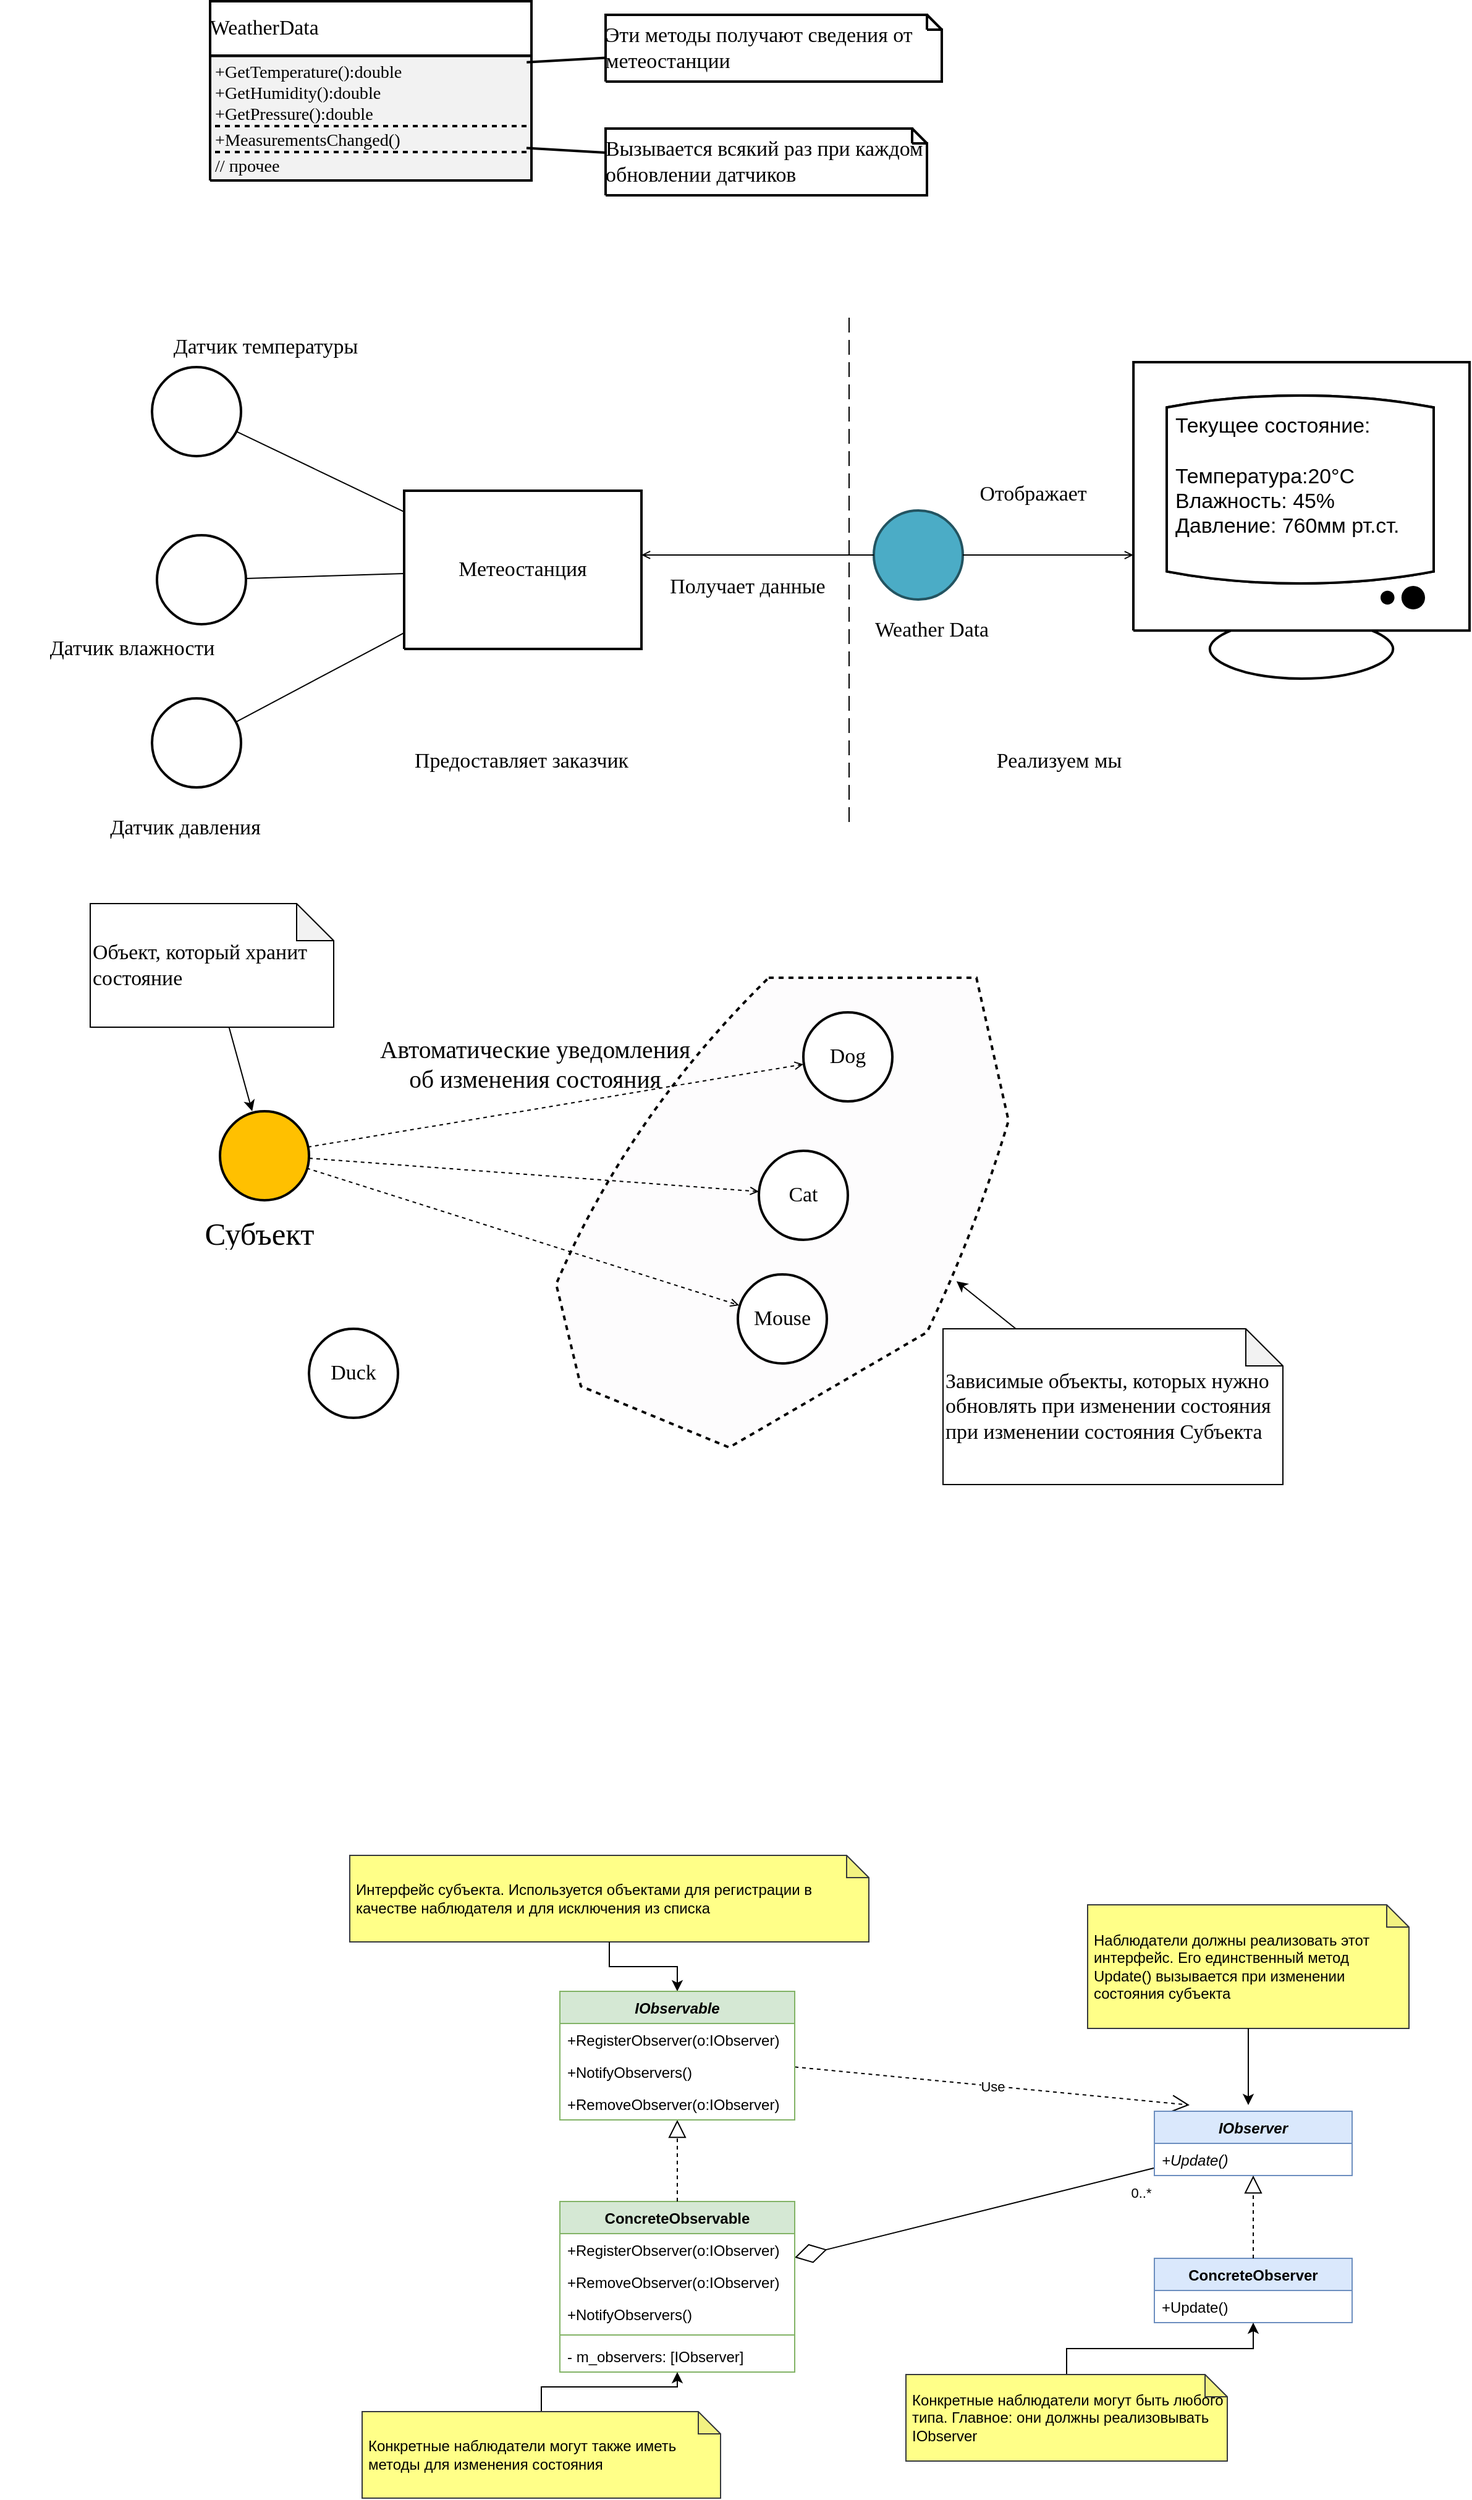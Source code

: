 <mxfile version="24.7.17" pages="2">
  <diagram name="Page-1" id="Page-1">
    <mxGraphModel dx="584" dy="836" grid="1" gridSize="10" guides="1" tooltips="1" connect="1" arrows="1" fold="1" page="1" pageScale="1" pageWidth="850" pageHeight="1100" math="0" shadow="0">
      <root>
        <mxCell id="0" />
        <mxCell id="1" parent="0" />
        <UserObject label="" tags="Background" id="2">
          <mxCell style="vsdxID=122;fillColor=#eeeaf2;gradientColor=none;fillOpacity=16;shape=stencil(tZJNbsMgEIVPw9IjDAbDOk3vgRJso1JjYdI4ty+UWIWqlrrpbn6+B8NjED2tk1o0IngN3r3pu7mGCdEXRIiZJ+1NiBGiZ0RPg/N69O42X3O+qESm6N19pBO2rOs4SJlUBD9yBX9lrxm2Zi5gSeDPbItxhVIMHS1x5S+x6/c5WAtCZIXfJUwC63LtiYkWZF+d2zPonrqtUZtZG++CCsbN5YjYKj/qJt7ZDFaNVWu9a70U5fb4UVQAYdX1+zN/xeNovKJFdJsf87VjnEFKjxwjnEBPa8cIloBrx44++F/cisH3og3G2rynZf/nYsZSXmp6/gQ=);dashed=1;dashPattern=2.00 2.00;strokeColor=#000000;strokeWidth=2;points=[];labelBackgroundColor=#ffffff;rounded=0;html=1;whiteSpace=wrap;" parent="1" vertex="1">
            <mxGeometry x="1537" y="860" width="366" height="380" as="geometry" />
          </mxCell>
        </UserObject>
        <UserObject label="" tags="Background" id="3">
          <mxCell style="vsdxID=9;fillColor=none;gradientColor=none;strokeColor=none;strokeWidth=2;spacingTop=3;spacingBottom=3;points=[[1,0.5,0],[0.5,0.5,0],[0.5,0,0]];labelBackgroundColor=none;rounded=0;html=1;whiteSpace=wrap;" parent="1" vertex="1">
            <mxGeometry x="1257" y="70" width="260" height="145" as="geometry" />
          </mxCell>
        </UserObject>
        <mxCell id="4" style="vsdxID=10;fillColor=#f2f2f2;gradientColor=none;shape=stencil(1ZLdDoIwDIWfZpczc4u+AOIl79DIgMW5kTIF3t4txYgYJfHOu7bna7ufw1TWNdBqJkUX0J91b8rQMHVgUhrXaDQhRkzlTGWVR12jv7qS8hYSmaKLv6UJA/WJ1CHFSNlWUH4k1Bo3Qx/iT7ASm93+M74CA56iihNcQEE4jovCyjQxcBhMx9EHCMa7F9oC1prHTbyyUE+3IKnrtW7fyn9wtm+PvPi+GDw9UhlryWJzfempWCI/qvwO);strokeColor=#000000;strokeWidth=2;points=[[0,0.5,0],[1,0.5,0],[0.5,1,0],[0.5,0,0]];labelBackgroundColor=none;rounded=0;html=1;whiteSpace=wrap;" parent="3" vertex="1">
          <mxGeometry width="260" height="145" as="geometry" />
        </mxCell>
        <mxCell id="5" style="vsdxID=11;fillColor=#ffffff;gradientColor=none;shape=stencil(zZJNDsIgEIVPw5IE4Qi1LnuHiYWWiNAMaNvbC5lGazVduHI3P9/Mm0weU1XsYdBMipgwXPRo29QzdWRSWt9rtClHTNVMVSag7jDcfEv5AIUs0TXcy4aJ5kSZkGKm7CAoPxEKeM49XNAGGoJx3hR2d4mJw2Qjx5Ag2eDfWAfYaZ51uHHQLYPUiqPWw0f57y9z1q/e+5T6/uB9eAf9EdzI5+DlC2OdI1ut+1sf5RJ5UNUP);strokeColor=#000000;strokeWidth=2;points=[[0,0.5,0],[1,0.5,0],[0.5,1,0],[0.5,0,0]];labelBackgroundColor=none;rounded=0;html=1;whiteSpace=wrap;" parent="3" vertex="1">
          <mxGeometry width="260" height="44" as="geometry" />
        </mxCell>
        <mxCell id="6" value="&lt;div style=&quot;font-size: 1px&quot;&gt;&lt;font style=&quot;font-size:16.93px;font-family:Calibri;color:#000000;direction:ltr;letter-spacing:0px;line-height:120%;opacity:1&quot;&gt;WeatherData&lt;br/&gt;&lt;/font&gt;&lt;/div&gt;" style="text;vsdxID=9;fillColor=none;gradientColor=none;strokeColor=none;strokeWidth=2;spacingTop=3;spacingBottom=3;points=[[1,0.5,0],[0.5,0.5,0],[0.5,0,0]];labelBackgroundColor=none;rounded=0;html=1;whiteSpace=wrap;verticalAlign=middle;align=left;overflow=width;;html=1;" parent="3" vertex="1">
          <mxGeometry y="-0.01" width="260" height="44.31" as="geometry" />
        </mxCell>
        <UserObject label="&lt;div style=&quot;font-size: 1px&quot;&gt;&lt;font style=&quot;font-size:14.11px;font-family:Calibri;color:#000000;direction:ltr;letter-spacing:0px;line-height:120%;opacity:1&quot;&gt;+GetTemperature():double&lt;br/&gt;&lt;/font&gt;&lt;/div&gt;" tags="Background" id="7">
          <mxCell style="verticalAlign=middle;align=left;overflow=width;vsdxID=14;fillColor=#ffffff;gradientColor=none;fillOpacity=0;shape=stencil(nZBLDoAgDERP0z3SIyjew0SURgSD+Lu9kMZoXLhwN9N5bdMClrNpJg1SzDH4QW/URgNYgZTkjA4UkwJUgGXng+6DX1zLfmoymdXo1zxh5z6RO6Q42BWCfc2oJfdAr/AX/IH+BF/rk7hv7MjaZ/L+RirxJ1Gd);strokeColor=#000000;strokeWidth=2;spacingTop=-3;spacingBottom=-3;spacingLeft=3;spacingRight=-3;points=[];labelBackgroundColor=none;rounded=0;html=1;whiteSpace=wrap;" parent="1" vertex="1">
            <mxGeometry x="1261" y="118" width="252" height="16" as="geometry" />
          </mxCell>
        </UserObject>
        <UserObject label="" tags="Background" id="8">
          <mxCell style="vsdxID=15;fillColor=#ffffff;gradientColor=none;shape=stencil(fY9LDoAgDERP0z3SeALUe5gI0ohgEH+3F9KFxoW7mfa1nQKq1faLBinWFMOkDxqSBWxASvJWR0pZAbaAyoSoxxg2P7Bf+kIWNYe9bDh5TpQJKS52NduOSUf+RVbij83iOWHIOU747n8j5RK/g+0N);dashed=1;dashPattern=2.00 2.00;strokeColor=#000000;strokeWidth=2;points=[];labelBackgroundColor=none;rounded=0;html=1;whiteSpace=wrap;" parent="1" vertex="1">
            <mxGeometry x="1261" y="169" width="252" height="4" as="geometry" />
          </mxCell>
        </UserObject>
        <UserObject label="&lt;div style=&quot;font-size: 1px&quot;&gt;&lt;font style=&quot;font-size:14.11px;font-family:Calibri;color:#000000;direction:ltr;letter-spacing:0px;line-height:120%;opacity:1&quot;&gt;+MeasurementsChanged()&lt;br/&gt;&lt;/font&gt;&lt;/div&gt;" tags="Background" id="9">
          <mxCell style="verticalAlign=middle;align=left;overflow=width;vsdxID=16;fillColor=#ffffff;gradientColor=none;fillOpacity=0;shape=stencil(nZBLDoAgDERP0z3SIyjew0SURgSD+Lu9kMZoXLhwN9N5bdMClrNpJg1SzDH4QW/URgNYgZTkjA4UkwJUgGXng+6DX1zLfmoymdXo1zxh5z6RO6Q42BWCfc2oJfdAr/AX/IH+BF/rk7hv7MjaZ/L+RirxJ1Gd);strokeColor=#000000;strokeWidth=2;spacingTop=-3;spacingBottom=-3;spacingLeft=3;spacingRight=-3;points=[];labelBackgroundColor=none;rounded=0;html=1;whiteSpace=wrap;" parent="1" vertex="1">
            <mxGeometry x="1261" y="173" width="252" height="16" as="geometry" />
          </mxCell>
        </UserObject>
        <UserObject label="&lt;div style=&quot;font-size: 1px&quot;&gt;&lt;font style=&quot;font-size:14.11px;font-family:Calibri;color:#000000;direction:ltr;letter-spacing:0px;line-height:120%;opacity:1&quot;&gt;+GetHumidity():double&lt;br/&gt;&lt;/font&gt;&lt;/div&gt;" tags="Background" id="10">
          <mxCell style="verticalAlign=middle;align=left;overflow=width;vsdxID=17;fillColor=#ffffff;gradientColor=none;fillOpacity=0;shape=stencil(nZBLDoAgDERP0z3SIyjew0SURgSD+Lu9kMZoXLhwN9N5bdMClrNpJg1SzDH4QW/URgNYgZTkjA4UkwJUgGXng+6DX1zLfmoymdXo1zxh5z6RO6Q42BWCfc2oJfdAr/AX/IH+BF/rk7hv7MjaZ/L+RirxJ1Gd);strokeColor=#000000;strokeWidth=2;spacingTop=-3;spacingBottom=-3;spacingLeft=3;spacingRight=-3;points=[];labelBackgroundColor=none;rounded=0;html=1;whiteSpace=wrap;" parent="1" vertex="1">
            <mxGeometry x="1261" y="135" width="252" height="16" as="geometry" />
          </mxCell>
        </UserObject>
        <UserObject label="&lt;div style=&quot;font-size: 1px&quot;&gt;&lt;font style=&quot;font-size:14.11px;font-family:Calibri;color:#000000;direction:ltr;letter-spacing:0px;line-height:120%;opacity:1&quot;&gt;+GetPressure():double&lt;br/&gt;&lt;/font&gt;&lt;/div&gt;" tags="Background" id="11">
          <mxCell style="verticalAlign=middle;align=left;overflow=width;vsdxID=18;fillColor=#ffffff;gradientColor=none;fillOpacity=0;shape=stencil(nZBLDoAgDERP0z3SIyjew0SURgSD+Lu9kMZoXLhwN9N5bdMClrNpJg1SzDH4QW/URgNYgZTkjA4UkwJUgGXng+6DX1zLfmoymdXo1zxh5z6RO6Q42BWCfc2oJfdAr/AX/IH+BF/rk7hv7MjaZ/L+RirxJ1Gd);strokeColor=#000000;strokeWidth=2;spacingTop=-3;spacingBottom=-3;spacingLeft=3;spacingRight=-3;points=[];labelBackgroundColor=none;rounded=0;html=1;whiteSpace=wrap;" parent="1" vertex="1">
            <mxGeometry x="1261" y="152" width="252" height="16" as="geometry" />
          </mxCell>
        </UserObject>
        <UserObject label="&lt;div style=&quot;font-size: 1px&quot;&gt;&lt;/div&gt;" tags="Background" id="12">
          <mxCell style="verticalAlign=middle;align=center;overflow=width;vsdxID=19;fillColor=#ffffff;gradientColor=none;shape=stencil(vVHLDsIgEPwajiQI6RfU+h8bu22JCGRB2/69kG1iazx58DazM/vIjjBtmiCi0CplCjecbZ8nYc5Ca+snJJsLEqYTph0C4Ujh4XvmEaqzont41gkL96naodXKrGF6YSfQtUi0OXXDVlqPfJNP6usotUhYbJIUMmQb/GGrAxpRljVycDBuc1hKM2LclX8/7H9nFfB+82Cd45T2+mcspcSRmu4F);strokeColor=#000000;strokeWidth=2;points=[];labelBackgroundColor=none;rounded=0;html=1;whiteSpace=wrap;" parent="1" vertex="1">
            <mxGeometry x="1210" y="366" width="72" height="72" as="geometry" />
          </mxCell>
        </UserObject>
        <UserObject label="" tags="Background" id="13">
          <mxCell style="vsdxID=20;fillColor=#ffffff;gradientColor=none;shape=stencil(vVHLDsIgEPwajiQI6RfU+h8bu22JCGRB2/69kG1iazx58DazM/vIjjBtmiCi0CplCjecbZ8nYc5Ca+snJJsLEqYTph0C4Ujh4XvmEaqzont41gkL96naodXKrGF6YSfQtUi0OXXDVlqPfJNP6usotUhYbJIUMmQb/GGrAxpRljVycDBuc1hKM2LclX8/7H9nFfB+82Cd45T2+mcspcSRmu4F);strokeColor=#000000;strokeWidth=2;points=[];labelBackgroundColor=none;rounded=0;html=1;whiteSpace=wrap;" parent="1" vertex="1">
            <mxGeometry x="1214" y="502" width="72" height="72" as="geometry" />
          </mxCell>
        </UserObject>
        <UserObject label="" tags="Background" id="14">
          <mxCell style="vsdxID=21;fillColor=#ffffff;gradientColor=none;shape=stencil(vVHLDsIgEPwajiQI6RfU+h8bu22JCGRB2/69kG1iazx58DazM/vIjjBtmiCi0CplCjecbZ8nYc5Ca+snJJsLEqYTph0C4Ujh4XvmEaqzont41gkL96naodXKrGF6YSfQtUi0OXXDVlqPfJNP6usotUhYbJIUMmQb/GGrAxpRljVycDBuc1hKM2LclX8/7H9nFfB+82Cd45T2+mcspcSRmu4F);strokeColor=#000000;strokeWidth=2;points=[];labelBackgroundColor=none;rounded=0;html=1;whiteSpace=wrap;" parent="1" vertex="1">
            <mxGeometry x="1210" y="634" width="72" height="72" as="geometry" />
          </mxCell>
        </UserObject>
        <UserObject label="&lt;div style=&quot;font-size: 1px&quot;&gt;&lt;font style=&quot;font-size:16.93px;font-family:Calibri;color:#000000;direction:ltr;letter-spacing:0px;line-height:120%;opacity:1&quot;&gt;Метеостанция&lt;br/&gt;&lt;/font&gt;&lt;/div&gt;" tags="Background" id="15">
          <mxCell style="verticalAlign=middle;align=center;overflow=width;vsdxID=22;fillColor=#ffffff;gradientColor=none;shape=stencil(nZBLDoAgDERP0z3SIyjew0SURgSD+Lu9kMZoXLhwN9O+tukAlrNpJg1SzDH4QW/URgNYgZTkjA4UkwJUgGXng+6DX1zLfmoymdXo17xh5zmRJ6Q42BWCfc2oJfdAr+Yv+AP9Cb7OJ3H/2JG1HNGz/84klThPVCc=);strokeColor=#000000;strokeWidth=2;points=[];labelBackgroundColor=none;rounded=0;html=1;whiteSpace=wrap;" parent="1" vertex="1">
            <mxGeometry x="1414" y="466" width="192" height="128" as="geometry" />
          </mxCell>
        </UserObject>
        <UserObject label="" tags="Background" id="16">
          <mxCell style="vsdxID=23;fillColor=#4bacc6;gradientColor=none;shape=stencil(vVHLDsIgEPwajiQI6RfU+h8bu22JCGRB2/69kG1iazx58DazM/vIjjBtmiCi0CplCjecbZ8nYc5Ca+snJJsLEqYTph0C4Ujh4XvmEaqzont41gkL96naodXKrGF6YSfQtUi0OXXDVlqPfJNP6usotUhYbJIUMmQb/GGrAxpRljVycDBuc1hKM2LclX8/7H9nFfB+82Cd45T2+mcspcSRmu4F);strokeColor=#235461;strokeWidth=2;points=[];labelBackgroundColor=none;rounded=0;html=1;whiteSpace=wrap;" parent="1" vertex="1">
            <mxGeometry x="1794" y="482" width="72" height="72" as="geometry" />
          </mxCell>
        </UserObject>
        <UserObject label="" tags="Background" id="17">
          <mxCell style="vsdxID=24;fillColor=none;gradientColor=none;strokeColor=none;strokeWidth=2;points=[[0.5,0.5,0]];labelBackgroundColor=none;rounded=0;html=1;whiteSpace=wrap;" parent="1" vertex="1">
            <mxGeometry x="2004" y="354" width="272" height="272" as="geometry" />
          </mxCell>
        </UserObject>
        <mxCell id="18" style="vsdxID=25;fillColor=#ffffff;gradientColor=none;shape=stencil(nZPdjoMgEIWfhtvJyCjCdX/eo2ntStZqQ+3f26+GcQuSmu7e4fE7nBlgBK0u9e5cCYmX3nXf1d0e+lrQWkhp27pyth9WgjaCVsfOVV+uu7YH/33ejeS4OnW3cYeH90kDqEeXxKdXdA5e2Hp+f3XekLGjAFTsYEkrKDIvPSRTEsqCKZa0BkVMUUqxZBBUvpgfeFgyQ0llnE8EJo/zM8Q4vcA4egLeBCuVNP7akjPKEuSs7bA4SqlP2w49WXqgU36etB1ezpSPYGScP7/1xrZ/eiXxq8JFNt779wz/ReN7FAHpY3axhGHxmp+jbRo/fuH/+bwNkp9V2vwA);strokeColor=#000000;strokeWidth=2;points=[[0.5,0.5,0]];labelBackgroundColor=none;rounded=0;html=1;whiteSpace=wrap;" parent="17" vertex="1">
          <mxGeometry y="8" width="272" height="256" as="geometry" />
        </mxCell>
        <mxCell id="19" style="vsdxID=26;fillColor=#ffffff;gradientColor=none;shape=stencil(jZTRdoMgDIafhtscSBT0umvfo2e10zNXe6zd2rcfDlSIk+0OQkK+/AkI2t3q47USKG9D371XX81pqAW9CMTmUld9M9iVoL2g3bnrq7e+u19Obn89jp7j6qP7HG94uLhcjiEon26bgc5/DAfn/Hrvnbdy51pD7gMUi5APdJYCAZV38iYbRd6JnKXUYLzp6U1KAlKYvG0uAWkY4ROVYEyK1pIQwy0JMox5bU2oY94ynwMn4Fko4i4byYkWXrW+1mdSBnTGkgeIPhkBmjj9qvZYrCBgQ1yOO4IwrWzXTEw71sRog/5vKMVnKjmAMimpgqKMGSWTM4OC9dLOgIoBGZ8G0ttKxni2NzotYwAwdd0AlzGoYwKXMq3i5LD1MAtQKs67XDk9zBwUn7WFjeVZBp2XHOuz+P+u5upNWgiMQW2H2Iss5smbQP9QR24Dpgbs/552sXyh56Zt3Q8cnvMv15rcd037bw==);strokeColor=#000000;strokeWidth=2;points=[[0.5,0.5,0]];labelBackgroundColor=none;rounded=0;html=1;whiteSpace=wrap;" parent="17" vertex="1">
          <mxGeometry x="27" y="35" width="216" height="152" as="geometry" />
        </mxCell>
        <mxCell id="20" style="vsdxID=27;fillColor=#ffffff;gradientColor=none;shape=stencil(lVPLEoIwDPyaXjskkdfZx384AtIRwSmo+PdSU4XgqOMt3W6ymzRVtGzL7SlXGLSdbQ751WRdqWilEE1d5tZ0Q6RorWhZNDbf2+ZcZ3w+bR3TRcfm4ir0nBe4DAxufEpJR/RANkzenS2zgQmw0EnkUzyUxjpmpEdGCHSSepKHIPBCPTEQPoVJEj7oRokGkLpjSa+RhBoWUnbibabzEn5ruTL1ZD4j3xvRFH0z6kygNIqapNGhmTCWRn9M5+tspuMGWQ7fXw1fpkBqziTnjcqx/Fibv8hDMG5nYaqKl3t6P9/mAeKfQOs7);strokeColor=#000000;strokeWidth=2;points=[[0.5,0.5,0]];labelBackgroundColor=none;rounded=0;html=1;whiteSpace=wrap;" parent="17" vertex="1">
          <mxGeometry x="27" y="35" width="216" height="152" as="geometry" />
        </mxCell>
        <mxCell id="21" style="vsdxID=28;fillColor=#000000;gradientColor=none;shape=stencil(xVPRDoIwDPyaPY6MFTLfEf9jkQGLyEiZgn/vcCOC4cHEqG+93rXrNR2BrK9lpwhnvUVzUoMubE1gTzjXba1QWxcRyAlkpUFVobm0hcednJRTdDbXqcPo6xIxlXB28zBlD3jwUolHR2GQxhDx1KsxyGc8Kxjb6sZGKkfdUzRWWm1aTwaukVgp6l6iZSOr0MdT/aBUt0h/NNu20a+Mtt7w5ko2TYhoB2sPcRIJsbIBcQT8T0t+Z77fHYALnkdd6qZZMq/n71L+60B+Bw==);strokeColor=#000000;strokeWidth=2;points=[[0.5,0.5,0]];labelBackgroundColor=none;rounded=0;html=1;whiteSpace=wrap;" parent="17" vertex="1">
          <mxGeometry x="200" y="189" width="36" height="19" as="geometry" />
        </mxCell>
        <UserObject label="" tags="Background" id="125">
          <mxCell style="vsdxID=36;edgeStyle=none;dashed=1;dashPattern=12.00 6.00;startArrow=none;endArrow=none;startSize=5;endSize=5;strokeColor=#000000;spacingTop=0;spacingBottom=0;spacingLeft=0;spacingRight=0;verticalAlign=middle;html=1;labelBackgroundColor=#ffffff;rounded=0;" parent="1" edge="1">
            <mxGeometry relative="1" as="geometry">
              <Array as="points" />
              <mxPoint x="1774" y="326" as="sourcePoint" />
              <mxPoint x="1774" y="736" as="targetPoint" />
            </mxGeometry>
          </mxCell>
        </UserObject>
        <UserObject label="&lt;div style=&quot;font-size: 1px&quot;&gt;&lt;font style=&quot;font-size:16.93px;font-family:Calibri;color:#000000;direction:ltr;letter-spacing:0px;line-height:120%;opacity:1&quot;&gt;Получает данные&lt;br/&gt;&lt;/font&gt;&lt;/div&gt;" tags="Background" id="27">
          <mxCell style="verticalAlign=middle;align=center;overflow=width;vsdxID=62;fillColor=none;gradientColor=none;shape=stencil(nZBLDoAgDERP0z3SIyjew0SURgSD+Lu9kMZoXLhwN9O+tukAlrNpJg1SzDH4QW/URgNYgZTkjA4UkwJUgGXng+6DX1zLfmoymdXo17xh5zmRJ6Q42BWCfc2oJfdAr+Yv+AP9Cb7OJ3H/2JG1HNGz/84klThPVCc=);strokeColor=none;strokeWidth=2;points=[];labelBackgroundColor=none;rounded=0;html=1;whiteSpace=wrap;" parent="1" vertex="1">
            <mxGeometry x="1596" y="530" width="192" height="28" as="geometry" />
          </mxCell>
        </UserObject>
        <UserObject label="&lt;div style=&quot;font-size: 1px&quot;&gt;&lt;font style=&quot;font-size:16.93px;font-family:Calibri;color:#000000;direction:ltr;letter-spacing:0px;line-height:120%;opacity:1&quot;&gt;Отображает&lt;br/&gt;&lt;/font&gt;&lt;/div&gt;" tags="Background" id="28">
          <mxCell style="verticalAlign=middle;align=center;overflow=width;vsdxID=63;fillColor=none;gradientColor=none;shape=stencil(nZBLDoAgDERP0z3SIyjew0SURgSD+Lu9kMZoXLhwN9O+tukAlrNpJg1SzDH4QW/URgNYgZTkjA4UkwJUgGXng+6DX1zLfmoymdXo17xh5zmRJ6Q42BWCfc2oJfdAr+Yv+AP9Cb7OJ3H/2JG1HNGz/84klThPVCc=);strokeColor=none;strokeWidth=2;points=[];labelBackgroundColor=none;rounded=0;html=1;whiteSpace=wrap;" parent="1" vertex="1">
            <mxGeometry x="1816" y="455" width="214" height="28" as="geometry" />
          </mxCell>
        </UserObject>
        <UserObject label="&lt;div style=&quot;font-size: 1px&quot;&gt;&lt;font style=&quot;font-size:16.93px;font-family:Calibri;color:#000000;direction:ltr;letter-spacing:0px;line-height:120%;opacity:1&quot;&gt;Датчик температуры&lt;br/&gt;&lt;/font&gt;&lt;/div&gt;" tags="Background" id="29">
          <mxCell style="verticalAlign=middle;align=center;overflow=width;vsdxID=64;fillColor=none;gradientColor=none;shape=stencil(nZBLDoAgDERP0z3SIyjew0SURgSD+Lu9kMZoXLhwN9O+tukAlrNpJg1SzDH4QW/URgNYgZTkjA4UkwJUgGXng+6DX1zLfmoymdXo17xh5zmRJ6Q42BWCfc2oJfdAr+Yv+AP9Cb7OJ3H/2JG1HNGz/84klThPVCc=);strokeColor=none;strokeWidth=2;points=[];labelBackgroundColor=none;rounded=0;html=1;whiteSpace=wrap;" parent="1" vertex="1">
            <mxGeometry x="1195" y="336" width="214" height="28" as="geometry" />
          </mxCell>
        </UserObject>
        <UserObject label="&lt;div style=&quot;font-size: 1px&quot;&gt;&lt;font style=&quot;font-size:16.93px;font-family:Calibri;color:#000000;direction:ltr;letter-spacing:0px;line-height:120%;opacity:1&quot;&gt;Датчик влажности&lt;br/&gt;&lt;/font&gt;&lt;/div&gt;" tags="Background" id="30">
          <mxCell style="verticalAlign=middle;align=center;overflow=width;vsdxID=65;fillColor=none;gradientColor=none;shape=stencil(nZBLDoAgDERP0z3SIyjew0SURgSD+Lu9kMZoXLhwN9O+tukAlrNpJg1SzDH4QW/URgNYgZTkjA4UkwJUgGXng+6DX1zLfmoymdXo17xh5zmRJ6Q42BWCfc2oJfdAr+Yv+AP9Cb7OJ3H/2JG1HNGz/84klThPVCc=);strokeColor=none;strokeWidth=2;points=[];labelBackgroundColor=none;rounded=0;html=1;whiteSpace=wrap;" parent="1" vertex="1">
            <mxGeometry x="1087" y="580" width="214" height="28" as="geometry" />
          </mxCell>
        </UserObject>
        <UserObject label="&lt;div style=&quot;font-size: 1px&quot;&gt;&lt;font style=&quot;font-size:16.93px;font-family:Calibri;color:#000000;direction:ltr;letter-spacing:0px;line-height:120%;opacity:1&quot;&gt;Датчик давления&lt;br/&gt;&lt;/font&gt;&lt;/div&gt;" tags="Background" id="31">
          <mxCell style="verticalAlign=middle;align=center;overflow=width;vsdxID=72;fillColor=none;gradientColor=none;shape=stencil(nZBLDoAgDERP0z3SIyjew0SURgSD+Lu9kMZoXLhwN9O+tukAlrNpJg1SzDH4QW/URgNYgZTkjA4UkwJUgGXng+6DX1zLfmoymdXo17xh5zmRJ6Q42BWCfc2oJfdAr+Yv+AP9Cb7OJ3H/2JG1HNGz/84klThPVCc=);strokeColor=none;strokeWidth=2;points=[];labelBackgroundColor=none;rounded=0;html=1;whiteSpace=wrap;" parent="1" vertex="1">
            <mxGeometry x="1130" y="725" width="214" height="28" as="geometry" />
          </mxCell>
        </UserObject>
        <UserObject label="&lt;div style=&quot;font-size: 1px&quot;&gt;&lt;p style=&quot;text-align:left;margin-left:0;margin-right:0;margin-top:0px;margin-bottom:0px;text-indent:0;vertical-align:top;direction:ltr;&quot;&gt;&lt;font style=&quot;font-size: 16.93px; color: rgb(0, 0, 0); direction: ltr; letter-spacing: 0px; line-height: 120%; opacity: 1;&quot;&gt;Текущее состояние:&lt;br&gt;&lt;br&gt;Температура&lt;/font&gt;&lt;font style=&quot;font-size: 16.93px; color: rgb(0, 0, 0); direction: ltr; letter-spacing: 0px; line-height: 120%; opacity: 1;&quot;&gt;:&lt;/font&gt;&lt;font style=&quot;font-size: 16.93px; color: rgb(0, 0, 0); direction: ltr; letter-spacing: 0px; line-height: 120%; opacity: 1;&quot;&gt;20°С&lt;br&gt;Влажность: 45%&lt;br&gt;Давление: 760мм рт.ст. &lt;br&gt;&lt;/font&gt;&lt;/p&gt;&lt;/div&gt;" tags="Background" id="32">
          <mxCell style="verticalAlign=top;align=left;overflow=width;vsdxID=78;fillColor=none;gradientColor=none;shape=stencil(nZBLDoAgDERP0z3SIyjew0SURgSD+Lu9kMZoXLhwN9O+tukAlrNpJg1SzDH4QW/URgNYgZTkjA4UkwJUgGXng+6DX1zLfmoymdXo17xh5zmRJ6Q42BWCfc2oJfdAr+Yv+AP9Cb7OJ3H/2JG1HNGz/84klThPVCc=);strokeColor=none;strokeWidth=2;points=[];labelBackgroundColor=none;rounded=0;html=1;whiteSpace=wrap;fontFamily=Helvetica;" parent="1" vertex="1">
            <mxGeometry x="2038" y="404" width="214" height="124" as="geometry" />
          </mxCell>
        </UserObject>
        <UserObject label="&lt;div style=&quot;font-size: 1px&quot;&gt;&lt;font style=&quot;font-size:16.93px;font-family:Calibri;color:#000000;direction:ltr;letter-spacing:0px;line-height:120%;opacity:1&quot;&gt;Предоставляет заказчик&lt;br/&gt;&lt;/font&gt;&lt;/div&gt;" tags="Background" id="33">
          <mxCell style="verticalAlign=middle;align=center;overflow=width;vsdxID=79;fillColor=none;gradientColor=none;shape=stencil(nZBLDoAgDERP0z3SIyjew0SURgSD+Lu9kMZoXLhwN9O+tukAlrNpJg1SzDH4QW/URgNYgZTkjA4UkwJUgGXng+6DX1zLfmoymdXo17xh5zmRJ6Q42BWCfc2oJfdAr+Yv+AP9Cb7OJ3H/2JG1HNGz/84klThPVCc=);strokeColor=none;strokeWidth=2;points=[];labelBackgroundColor=none;rounded=0;html=1;whiteSpace=wrap;" parent="1" vertex="1">
            <mxGeometry x="1402" y="671" width="214" height="28" as="geometry" />
          </mxCell>
        </UserObject>
        <UserObject label="&lt;div style=&quot;font-size: 1px&quot;&gt;&lt;font style=&quot;font-size:16.93px;font-family:Calibri;color:#000000;direction:ltr;letter-spacing:0px;line-height:120%;opacity:1&quot;&gt;Реализуем мы&lt;br/&gt;&lt;/font&gt;&lt;/div&gt;" tags="Background" id="34">
          <mxCell style="verticalAlign=middle;align=center;overflow=width;vsdxID=80;fillColor=none;gradientColor=none;shape=stencil(nZBLDoAgDERP0z3SIyjew0SURgSD+Lu9kMZoXLhwN9O+tukAlrNpJg1SzDH4QW/URgNYgZTkjA4UkwJUgGXng+6DX1zLfmoymdXo17xh5zmRJ6Q42BWCfc2oJfdAr+Yv+AP9Cb7OJ3H/2JG1HNGz/84klThPVCc=);strokeColor=none;strokeWidth=2;points=[];labelBackgroundColor=none;rounded=0;html=1;whiteSpace=wrap;" parent="1" vertex="1">
            <mxGeometry x="1837" y="671" width="214" height="28" as="geometry" />
          </mxCell>
        </UserObject>
        <UserObject label="&lt;div style=&quot;font-size: 1px&quot;&gt;&lt;font style=&quot;font-size:16.93px;font-family:Calibri;color:#000000;direction:ltr;letter-spacing:0px;line-height:120%;opacity:1&quot;&gt;Weather Data&lt;br/&gt;&lt;/font&gt;&lt;/div&gt;" tags="Background" id="35">
          <mxCell style="verticalAlign=middle;align=center;overflow=width;vsdxID=81;fillColor=none;gradientColor=none;shape=stencil(nZBLDoAgDERP0z3SIyjew0SURgSD+Lu9kMZoXLhwN9O+tukAlrNpJg1SzDH4QW/URgNYgZTkjA4UkwJUgGXng+6DX1zLfmoymdXo17xh5zmRJ6Q42BWCfc2oJfdAr+Yv+AP9Cb7OJ3H/2JG1HNGz/84klThPVCc=);strokeColor=none;strokeWidth=2;points=[];labelBackgroundColor=none;rounded=0;html=1;whiteSpace=wrap;" parent="1" vertex="1">
            <mxGeometry x="1745" y="565" width="192" height="28" as="geometry" />
          </mxCell>
        </UserObject>
        <UserObject label="" tags="Background" id="36">
          <mxCell style="vsdxID=82;fillColor=#ffffff;gradientColor=none;shape=stencil(fY9LDoAgDERP0z3SeALUe5gI0ohgEH+3F9KFxoW7mfa1nQKq1faLBinWFMOkDxqSBWxASvJWR0pZAbaAyoSoxxg2P7Bf+kIWNYe9bDh5TpQJKS52NduOSUf+RVbij83iOWHIOU747n8j5RK/g+0N);dashed=1;dashPattern=2.00 2.00;strokeColor=#000000;strokeWidth=2;points=[];labelBackgroundColor=none;rounded=0;html=1;whiteSpace=wrap;" parent="1" vertex="1">
            <mxGeometry x="1261" y="190" width="252" height="4" as="geometry" />
          </mxCell>
        </UserObject>
        <UserObject label="&lt;div style=&quot;font-size: 1px&quot;&gt;&lt;font style=&quot;font-size:14.11px;font-family:Calibri;color:#000000;direction:ltr;letter-spacing:0px;line-height:120%;opacity:1&quot;&gt;// &lt;/font&gt;&lt;font style=&quot;font-size:14.11px;font-family:Themed;color:#000000;direction:ltr;letter-spacing:0px;line-height:120%;opacity:1&quot;&gt;прочее&lt;br/&gt;&lt;/font&gt;&lt;/div&gt;" tags="Background" id="37">
          <mxCell style="verticalAlign=middle;align=left;overflow=width;vsdxID=83;fillColor=#ffffff;gradientColor=none;fillOpacity=0;shape=stencil(nZBLDoAgDERP0z3SIyjew0SURgSD+Lu9kMZoXLhwN9N5bdMClrNpJg1SzDH4QW/URgNYgZTkjA4UkwJUgGXng+6DX1zLfmoymdXo1zxh5z6RO6Q42BWCfc2oJfdAr/AX/IH+BF/rk7hv7MjaZ/L+RirxJ1Gd);strokeColor=#000000;strokeWidth=2;spacingTop=-3;spacingBottom=-3;spacingLeft=3;spacingRight=-3;points=[];labelBackgroundColor=none;rounded=0;html=1;whiteSpace=wrap;" parent="1" vertex="1">
            <mxGeometry x="1261" y="194" width="252" height="16" as="geometry" />
          </mxCell>
        </UserObject>
        <UserObject label="" tags="Background" id="38">
          <mxCell style="vsdxID=88;fillColor=#ffc000;gradientColor=none;shape=stencil(vVHLDsIgEPwajiQI6RfU+h8bu22JCGRB2/69kG1iazx58DazM/vIjjBtmiCi0CplCjecbZ8nYc5Ca+snJJsLEqYTph0C4Ujh4XvmEaqzont41gkL96naodXKrGF6YSfQtUi0OXXDVlqPfJNP6usotUhYbJIUMmQb/GGrAxpRljVycDBuc1hKM2LclX8/7H9nFfB+82Cd45T2+mcspcSRmu4F);strokeColor=#000000;strokeWidth=2;points=[];labelBackgroundColor=none;rounded=0;html=1;whiteSpace=wrap;" parent="1" vertex="1">
            <mxGeometry x="1265" y="968" width="72" height="72" as="geometry" />
          </mxCell>
        </UserObject>
        <UserObject label="&lt;div style=&quot;font-size: 1px&quot;&gt;&lt;font style=&quot;font-size:25.4px;font-family:Calibri;color:#000000;direction:ltr;letter-spacing:0px;line-height:120%;opacity:1&quot;&gt;Субъект&lt;br/&gt;&lt;/font&gt;&lt;/div&gt;" tags="Background" id="39">
          <mxCell style="verticalAlign=middle;align=center;overflow=width;vsdxID=90;fillColor=none;gradientColor=none;shape=stencil(nZBLDoAgDERP0z3SIyjew0SURgSD+Lu9kMZoXLhwN9O+tukAlrNpJg1SzDH4QW/URgNYgZTkjA4UkwJUgGXng+6DX1zLfmoymdXo17xh5zmRJ6Q42BWCfc2oJfdAr+Yv+AP9Cb7OJ3H/2JG1HNGz/84klThPVCc=);strokeColor=none;strokeWidth=2;points=[];labelBackgroundColor=none;rounded=0;html=1;whiteSpace=wrap;" parent="1" vertex="1">
            <mxGeometry x="1237" y="1051" width="120" height="28" as="geometry" />
          </mxCell>
        </UserObject>
        <UserObject label="&lt;div style=&quot;font-size: 1px&quot;&gt;&lt;font style=&quot;font-size:16.93px;font-family:Calibri;color:#000000;direction:ltr;letter-spacing:0px;line-height:120%;opacity:1&quot;&gt;Dog&lt;br/&gt;&lt;/font&gt;&lt;/div&gt;" tags="Background" id="40">
          <mxCell style="verticalAlign=middle;align=center;overflow=width;vsdxID=93;fillColor=#ffffff;gradientColor=none;shape=stencil(vVHLDsIgEPwajiQI6RfU+h8bu22JCGRB2/69kG1iazx58DazM/vIjjBtmiCi0CplCjecbZ8nYc5Ca+snJJsLEqYTph0C4Ujh4XvmEaqzont41gkL96naodXKrGF6YSfQtUi0OXXDVlqPfJNP6usotUhYbJIUMmQb/GGrAxpRljVycDBuc1hKM2LclX8/7H9nFfB+82Cd45T2+mcspcSRmu4F);strokeColor=#000000;strokeWidth=2;points=[];labelBackgroundColor=none;rounded=0;html=1;whiteSpace=wrap;" parent="1" vertex="1">
            <mxGeometry x="1737" y="888" width="72" height="72" as="geometry" />
          </mxCell>
        </UserObject>
        <UserObject label="&lt;div style=&quot;font-size: 1px&quot;&gt;&lt;font style=&quot;font-size:16.93px;font-family:Calibri;color:#000000;direction:ltr;letter-spacing:0px;line-height:120%;opacity:1&quot;&gt;Cat&lt;br/&gt;&lt;/font&gt;&lt;/div&gt;" tags="Background" id="41">
          <mxCell style="verticalAlign=middle;align=center;overflow=width;vsdxID=94;fillColor=#ffffff;gradientColor=none;shape=stencil(vVHLDsIgEPwajiQI6RfU+h8bu22JCGRB2/69kG1iazx58DazM/vIjjBtmiCi0CplCjecbZ8nYc5Ca+snJJsLEqYTph0C4Ujh4XvmEaqzont41gkL96naodXKrGF6YSfQtUi0OXXDVlqPfJNP6usotUhYbJIUMmQb/GGrAxpRljVycDBuc1hKM2LclX8/7H9nFfB+82Cd45T2+mcspcSRmu4F);strokeColor=#000000;strokeWidth=2;points=[];labelBackgroundColor=none;rounded=0;html=1;whiteSpace=wrap;" parent="1" vertex="1">
            <mxGeometry x="1701" y="1000" width="72" height="72" as="geometry" />
          </mxCell>
        </UserObject>
        <UserObject label="&lt;div style=&quot;font-size: 1px&quot;&gt;&lt;font style=&quot;font-size:16.93px;font-family:Calibri;color:#000000;direction:ltr;letter-spacing:0px;line-height:120%;opacity:1&quot;&gt;Duck&lt;br/&gt;&lt;/font&gt;&lt;/div&gt;" tags="Background" id="42">
          <mxCell style="verticalAlign=middle;align=center;overflow=width;vsdxID=95;fillColor=#ffffff;gradientColor=none;shape=stencil(vVHLDsIgEPwajiQI6RfU+h8bu22JCGRB2/69kG1iazx58DazM/vIjjBtmiCi0CplCjecbZ8nYc5Ca+snJJsLEqYTph0C4Ujh4XvmEaqzont41gkL96naodXKrGF6YSfQtUi0OXXDVlqPfJNP6usotUhYbJIUMmQb/GGrAxpRljVycDBuc1hKM2LclX8/7H9nFfB+82Cd45T2+mcspcSRmu4F);strokeColor=#000000;strokeWidth=2;points=[];labelBackgroundColor=none;rounded=0;html=1;whiteSpace=wrap;" parent="1" vertex="1">
            <mxGeometry x="1337" y="1144" width="72" height="72" as="geometry" />
          </mxCell>
        </UserObject>
        <UserObject label="&lt;div style=&quot;font-size: 1px&quot;&gt;&lt;font style=&quot;font-size:16.93px;font-family:Calibri;color:#000000;direction:ltr;letter-spacing:0px;line-height:120%;opacity:1&quot;&gt;Mouse&lt;br/&gt;&lt;/font&gt;&lt;/div&gt;" tags="Background" id="43">
          <mxCell style="verticalAlign=middle;align=center;overflow=width;vsdxID=96;fillColor=#ffffff;gradientColor=none;shape=stencil(vVHLDsIgEPwajiQI6RfU+h8bu22JCGRB2/69kG1iazx58DazM/vIjjBtmiCi0CplCjecbZ8nYc5Ca+snJJsLEqYTph0C4Ujh4XvmEaqzont41gkL96naodXKrGF6YSfQtUi0OXXDVlqPfJNP6usotUhYbJIUMmQb/GGrAxpRljVycDBuc1hKM2LclX8/7H9nFfB+82Cd45T2+mcspcSRmu4F);strokeColor=#000000;strokeWidth=2;points=[];labelBackgroundColor=none;rounded=0;html=1;whiteSpace=wrap;" parent="1" vertex="1">
            <mxGeometry x="1684" y="1100" width="72" height="72" as="geometry" />
          </mxCell>
        </UserObject>
        <UserObject label="&lt;div style=&quot;font-size: 1px&quot;&gt;&lt;font style=&quot;font-size:19.76px;font-family:Calibri;color:#000000;direction:ltr;letter-spacing:0px;line-height:120%;opacity:1&quot;&gt;Автоматические уведомления об изменения состояния&lt;br&gt;&lt;/font&gt;&lt;/div&gt;" tags="Background" id="47">
          <mxCell style="verticalAlign=middle;align=center;overflow=width;vsdxID=125;fillColor=none;gradientColor=none;shape=stencil(nZBLDoAgDERP0z3SIyjew0SURgSD+Lu9kMZoXLhwN9O+tukAlrNpJg1SzDH4QW/URgNYgZTkjA4UkwJUgGXng+6DX1zLfmoymdXo17xh5zmRJ6Q42BWCfc2oJfdAr+Yv+AP9Cb7OJ3H/2JG1HNGz/84klThPVCc=);strokeColor=none;strokeWidth=2;points=[];labelBackgroundColor=none;rounded=0;html=1;whiteSpace=wrap;" parent="1" vertex="1">
            <mxGeometry x="1390" y="900" width="260" height="60" as="geometry" />
          </mxCell>
        </UserObject>
        <UserObject label="" tags="Background" id="81">
          <mxCell style="vsdxID=84;fillColor=#ffffff;gradientColor=none;shape=stencil(nZLdDoMgDIWfhssRbJ1u1869h4k4yRgY1P28/SDNfiRhWbw7h35tTloYVmPfDJKBGCdnz/Km2qlneGAAyvTSqckrhjXDqrNOnpydTUt+aAIZ1MVew4Q79YnQAeJBLhPkj4RqZb7QV3EVDMCDTeH7LS8W/I/RYh0YxfXis5NOaU0rfdf/W1iRc8R0gg0gz3eLjjLjokwGiUJ4ER/SP9EnwPoJ);strokeColor=#000000;strokeWidth=2;points=[];labelBackgroundColor=none;rounded=0;html=1;whiteSpace=wrap;" parent="1" vertex="1">
            <mxGeometry x="1577" y="81" width="272" height="54" as="geometry" />
          </mxCell>
        </UserObject>
        <mxCell id="82" style="vsdxID=85;fillColor=#ffffff;gradientColor=none;shape=stencil(UzV2Ls5ILEhVNTIoLinKz04tz0wpyVA1dlE1MsrMy0gtyiwBslSNXVWNndPyi1LTi/JL81Ig/IJEkEoQKze/DGRCBUSfAUiHkUElhGdoAOG7QZTmZOYhKYVJkqfYkFomoyrFo1DXkGilZCpEcyeQgQjmtMycHEgsIcujRwtQCBKlxq4A);strokeColor=#000000;strokeWidth=2;points=[];labelBackgroundColor=none;rounded=0;html=1;whiteSpace=wrap;" parent="81" vertex="1">
          <mxGeometry x="260" width="12" height="12" as="geometry" />
        </mxCell>
        <mxCell id="83" value="&lt;div style=&quot;font-size: 1px&quot;&gt;&lt;p style=&quot;text-align:left;margin-left:0;margin-right:0;margin-top:0px;margin-bottom:0px;text-indent:0;vertical-align:middle;direction:ltr;&quot;&gt;&lt;font style=&quot;font-size:16.93px;font-family:Calibri;color:#000000;direction:ltr;letter-spacing:0px;line-height:120%;opacity:1&quot;&gt;Эти методы получают сведения от метеостанции&lt;br/&gt;&lt;/font&gt;&lt;/p&gt;&lt;/div&gt;" style="text;vsdxID=84;fillColor=none;gradientColor=none;strokeColor=none;strokeWidth=2;points=[];labelBackgroundColor=none;rounded=0;html=1;whiteSpace=wrap;verticalAlign=middle;align=left;overflow=width;;html=1;" parent="81" vertex="1">
          <mxGeometry y="1.03" width="272.6" height="51.93" as="geometry" />
        </mxCell>
        <UserObject label="" tags="Background" id="84">
          <mxCell style="vsdxID=86;fillColor=#ffffff;gradientColor=none;shape=stencil(nVLLDsIgEPwajhLcVWLPtf5Hk1IhVmgovv5eyMZHSTCmtxl2ZjOZhWE96XZUDMQUvDupm+mCZrhnAMZq5U2IiGHDsO6dV0fvLrYjPrZJmdDZXdOGO/lEcoB4EFsL4geSDsZ+SV/DRWIAnmhJXm057maGH7vFMmGWN4JPKb0ZBur0Pf+vMZRcyHKCFWy4hHkTFYdijixDBPkh4xN9Amye);strokeColor=#000000;strokeWidth=2;points=[];labelBackgroundColor=none;rounded=0;html=1;whiteSpace=wrap;" parent="1" vertex="1">
            <mxGeometry x="1577" y="173" width="260" height="54" as="geometry" />
          </mxCell>
        </UserObject>
        <mxCell id="85" style="vsdxID=87;fillColor=#ffffff;gradientColor=none;shape=stencil(UzV2Ls5ILEhVNTIoLinKz04tz0wpyVA1dlE1MsrMy0gtyiwBslSNXVWNndPyi1LTi/JL81Ig/IJEkEoQKze/DGRCBUSfAUiHkUElhGdoAOG7QZTmZOYhKYVJkqfYkFomoyrFo1DXkGilZCpEcyeQgQjmtMycHEgsIcujRwtQCBKlxq4A);strokeColor=#000000;strokeWidth=2;points=[];labelBackgroundColor=none;rounded=0;html=1;whiteSpace=wrap;" parent="84" vertex="1">
          <mxGeometry x="248" width="12" height="12" as="geometry" />
        </mxCell>
        <mxCell id="86" value="&lt;div style=&quot;font-size: 1px&quot;&gt;&lt;p style=&quot;text-align:left;margin-left:0;margin-right:0;margin-top:0px;margin-bottom:0px;text-indent:0;vertical-align:middle;direction:ltr;&quot;&gt;&lt;font style=&quot;font-size:16.93px;font-family:Calibri;color:#000000;direction:ltr;letter-spacing:0px;line-height:120%;opacity:1&quot;&gt;Вызывается всякий раз при каждом обновлении датчиков&lt;br/&gt;&lt;/font&gt;&lt;/p&gt;&lt;/div&gt;" style="text;vsdxID=86;fillColor=none;gradientColor=none;strokeColor=none;strokeWidth=2;points=[];labelBackgroundColor=none;rounded=0;html=1;whiteSpace=wrap;verticalAlign=middle;align=left;overflow=width;;html=1;" parent="84" vertex="1">
          <mxGeometry y="1.03" width="260" height="51.93" as="geometry" />
        </mxCell>
        <UserObject label="" tags="Connector" id="117">
          <mxCell style="vsdxID=117;fillColor=none;gradientColor=none;edgeStyle=none;dashed=1;strokeColor=#000000;points=[[0.02,1.12,0],[0.98,9.02,0]];labelBackgroundColor=#ffffff;rounded=0;html=1;whiteSpace=wrap;startArrow=none;endArrow=open;startSize=5;endSize=5;spacingTop=0;spacingBottom=0;spacingLeft=0;spacingRight=0;verticalAlign=middle;exitX=0.972;exitY=0.639;exitDx=0;exitDy=0;exitPerimeter=0;entryX=0.014;entryY=0.347;entryDx=0;entryDy=0;entryPerimeter=0;" parent="1" source="38" target="43" edge="1">
            <mxGeometry relative="1" as="geometry">
              <mxPoint x="-1" y="61" as="offset" />
              <Array as="points" />
            </mxGeometry>
          </mxCell>
        </UserObject>
        <UserObject label="" tags="Connector" id="118">
          <mxCell style="vsdxID=107;fillColor=none;gradientColor=none;edgeStyle=none;dashed=1;strokeColor=#000000;points=[[0.02,1.03,0],[0.98,2.94,0]];labelBackgroundColor=#ffffff;rounded=0;html=1;whiteSpace=wrap;startArrow=none;endArrow=open;startSize=5;endSize=5;spacingTop=0;spacingBottom=0;spacingLeft=0;spacingRight=0;verticalAlign=middle;exitX=1;exitY=0.528;exitDx=0;exitDy=0;exitPerimeter=0;entryX=0;entryY=0.458;entryDx=0;entryDy=0;entryPerimeter=0;" parent="1" source="38" target="41" edge="1">
            <mxGeometry relative="1" as="geometry">
              <mxPoint x="-1" y="20" as="offset" />
              <Array as="points" />
            </mxGeometry>
          </mxCell>
        </UserObject>
        <UserObject label="" tags="Connector" id="119">
          <mxCell style="vsdxID=97;fillColor=none;gradientColor=none;edgeStyle=none;dashed=1;strokeColor=#000000;points=[[0.02,0.98,0],[0.99,0.01,0]];labelBackgroundColor=#ffffff;rounded=0;html=1;whiteSpace=wrap;startArrow=none;endArrow=open;startSize=5;endSize=5;spacingTop=0;spacingBottom=0;spacingLeft=0;spacingRight=0;verticalAlign=middle;exitX=0.986;exitY=0.403;exitDx=0;exitDy=0;exitPerimeter=0;entryX=0;entryY=0.583;entryDx=0;entryDy=0;entryPerimeter=0;" parent="1" source="38" target="40" edge="1">
            <mxGeometry relative="1" as="geometry">
              <mxPoint y="-1" as="offset" />
              <Array as="points" />
            </mxGeometry>
          </mxCell>
        </UserObject>
        <UserObject label="" tags="Connector" id="120">
          <mxCell style="vsdxID=57;fillColor=none;gradientColor=none;edgeStyle=none;strokeColor=#000000;points=[[0.02,0.46,0],[0.99,0.44,0]];labelBackgroundColor=#ffffff;rounded=0;html=1;whiteSpace=wrap;startArrow=none;endArrow=open;startSize=5;endSize=5;spacingTop=0;spacingBottom=0;spacingLeft=0;spacingRight=0;verticalAlign=middle;exitX=1;exitY=0.5;exitDx=0;exitDy=0;exitPerimeter=0;entryX=0;entryY=0.603;entryDx=0;entryDy=0;entryPerimeter=0;" parent="1" source="16" target="17" edge="1">
            <mxGeometry relative="1" as="geometry">
              <Array as="points" />
            </mxGeometry>
          </mxCell>
        </UserObject>
        <UserObject label="" tags="Connector" id="121">
          <mxCell style="vsdxID=37;fillColor=none;gradientColor=none;edgeStyle=none;strokeColor=#000000;points=[[0.01,1.07,0],[0.98,5.78,0]];labelBackgroundColor=#ffffff;rounded=0;html=1;whiteSpace=wrap;startArrow=none;endArrow=none;startSize=5;endSize=5;spacingTop=0;spacingBottom=0;spacingLeft=0;spacingRight=0;verticalAlign=middle;exitX=0.944;exitY=0.722;exitDx=0;exitDy=0;exitPerimeter=0;entryX=0;entryY=0.133;entryDx=0;entryDy=0;entryPerimeter=0;" parent="1" source="12" target="15" edge="1">
            <mxGeometry relative="1" as="geometry">
              <mxPoint y="39" as="offset" />
              <Array as="points" />
            </mxGeometry>
          </mxCell>
        </UserObject>
        <UserObject label="" tags="Connector" id="122">
          <mxCell style="vsdxID=42;fillColor=none;gradientColor=none;edgeStyle=none;strokeColor=#000000;points=[[0.02,0.6,0],[0.98,0.4,0]];labelBackgroundColor=#ffffff;rounded=0;html=1;whiteSpace=wrap;startArrow=none;endArrow=none;startSize=5;endSize=5;spacingTop=0;spacingBottom=0;spacingLeft=0;spacingRight=0;verticalAlign=middle;exitX=1;exitY=0.486;exitDx=0;exitDy=0;exitPerimeter=0;entryX=0;entryY=0.523;entryDx=0;entryDy=0;entryPerimeter=0;" parent="1" source="13" target="15" edge="1">
            <mxGeometry relative="1" as="geometry">
              <mxPoint as="offset" />
              <Array as="points" />
            </mxGeometry>
          </mxCell>
        </UserObject>
        <UserObject label="" tags="Connector" id="123">
          <mxCell style="vsdxID=47;fillColor=none;gradientColor=none;edgeStyle=none;strokeColor=#000000;points=[[0.01,0.99,0],[0.98,0.01,0]];labelBackgroundColor=#ffffff;rounded=0;html=1;whiteSpace=wrap;startArrow=none;endArrow=none;startSize=5;endSize=5;spacingTop=0;spacingBottom=0;spacingLeft=0;spacingRight=0;verticalAlign=middle;exitX=0.944;exitY=0.264;exitDx=0;exitDy=0;exitPerimeter=0;entryX=0;entryY=0.898;entryDx=0;entryDy=0;entryPerimeter=0;" parent="1" source="14" target="15" edge="1">
            <mxGeometry relative="1" as="geometry">
              <mxPoint y="-1" as="offset" />
              <Array as="points" />
            </mxGeometry>
          </mxCell>
        </UserObject>
        <UserObject label="" tags="Connector" id="124">
          <mxCell style="vsdxID=52;fillColor=none;gradientColor=none;edgeStyle=none;strokeColor=#000000;points=[[-0.15,0.55,0],[-10.33,0.53,0]];labelBackgroundColor=#ffffff;rounded=0;html=1;whiteSpace=wrap;startArrow=none;endArrow=open;startSize=5;endSize=5;spacingTop=0;spacingBottom=0;spacingLeft=0;spacingRight=0;verticalAlign=middle;exitX=0;exitY=0.5;exitDx=0;exitDy=0;exitPerimeter=0;entryX=1;entryY=0.406;entryDx=0;entryDy=0;entryPerimeter=0;" parent="1" source="16" target="15" edge="1">
            <mxGeometry relative="1" as="geometry">
              <Array as="points" />
            </mxGeometry>
          </mxCell>
        </UserObject>
        <mxCell id="38l18jMETYPESK1Hgw2z-125" value="&lt;pre&gt;&lt;span style=&quot;font-family: Calibri; font-size: 16.93px; text-align: center; white-space: normal;&quot;&gt;Объект, который хранит состояние&lt;/span&gt;&lt;br&gt;&lt;/pre&gt;" style="shape=note;whiteSpace=wrap;html=1;backgroundOutline=1;darkOpacity=0.05;align=left;" parent="1" vertex="1">
          <mxGeometry x="1160" y="800" width="197" height="100" as="geometry" />
        </mxCell>
        <mxCell id="38l18jMETYPESK1Hgw2z-126" value="" style="endArrow=classic;html=1;rounded=0;" parent="1" source="38l18jMETYPESK1Hgw2z-125" target="38" edge="1">
          <mxGeometry width="50" height="50" relative="1" as="geometry">
            <mxPoint x="1070" y="1040" as="sourcePoint" />
            <mxPoint x="1120" y="990" as="targetPoint" />
          </mxGeometry>
        </mxCell>
        <mxCell id="38l18jMETYPESK1Hgw2z-127" value="&lt;pre&gt;&lt;span style=&quot;font-family: Calibri; font-size: 16.93px; text-align: center; white-space: normal;&quot;&gt;Зависимые объекты, которых нужно обновлять при изменении состояния при изменении состояния Субъекта&lt;/span&gt;&lt;br&gt;&lt;/pre&gt;" style="shape=note;whiteSpace=wrap;html=1;backgroundOutline=1;darkOpacity=0.05;align=left;" parent="1" vertex="1">
          <mxGeometry x="1850" y="1144" width="275" height="126" as="geometry" />
        </mxCell>
        <mxCell id="38l18jMETYPESK1Hgw2z-128" value="" style="endArrow=classic;html=1;rounded=0;entryX=0.885;entryY=0.646;entryDx=0;entryDy=0;entryPerimeter=0;" parent="1" source="38l18jMETYPESK1Hgw2z-127" target="2" edge="1">
          <mxGeometry width="50" height="50" relative="1" as="geometry">
            <mxPoint x="1880" y="1330" as="sourcePoint" />
            <mxPoint x="1930" y="1280" as="targetPoint" />
          </mxGeometry>
        </mxCell>
        <mxCell id="38l18jMETYPESK1Hgw2z-129" value="&lt;div&gt;&lt;font style=&quot;font-size: 12px;&quot;&gt;Наблюдатели должны реализовать этот интерфейс. Его единственный метод Update() вызывается при изменении состояния субъекта&lt;/font&gt;&lt;/div&gt;" style="shape=note;whiteSpace=wrap;html=1;backgroundOutline=1;darkOpacity=0.05;align=left;fontFamily=Helvetica;size=18;spacingLeft=3;fillColor=#ffff88;strokeColor=#36393d;" parent="1" vertex="1">
          <mxGeometry x="1967" y="1610" width="260" height="100" as="geometry" />
        </mxCell>
        <mxCell id="38l18jMETYPESK1Hgw2z-131" style="edgeStyle=orthogonalEdgeStyle;rounded=0;orthogonalLoop=1;jettySize=auto;html=1;entryX=0.5;entryY=0;entryDx=0;entryDy=0;entryPerimeter=0;" parent="1" source="38l18jMETYPESK1Hgw2z-129" edge="1">
          <mxGeometry relative="1" as="geometry">
            <mxPoint x="2097" y="1772" as="targetPoint" />
          </mxGeometry>
        </mxCell>
        <mxCell id="38l18jMETYPESK1Hgw2z-132" value="&lt;font style=&quot;font-size: 12px;&quot;&gt;Интерфейс субъекта. Используется объектами для регистрации в качестве наблюдателя и для исключения из списка&lt;/font&gt;" style="shape=note;whiteSpace=wrap;html=1;backgroundOutline=1;darkOpacity=0.05;align=left;fontFamily=Helvetica;size=18;fillColor=#ffff88;strokeColor=#36393d;spacingLeft=3;" parent="1" vertex="1">
          <mxGeometry x="1370" y="1570" width="420" height="70" as="geometry" />
        </mxCell>
        <mxCell id="38l18jMETYPESK1Hgw2z-133" style="edgeStyle=orthogonalEdgeStyle;rounded=0;orthogonalLoop=1;jettySize=auto;html=1;" parent="1" source="38l18jMETYPESK1Hgw2z-132" target="38l18jMETYPESK1Hgw2z-155" edge="1">
          <mxGeometry relative="1" as="geometry">
            <mxPoint x="1654" y="1651" as="targetPoint" />
          </mxGeometry>
        </mxCell>
        <mxCell id="38l18jMETYPESK1Hgw2z-134" value="Use" style="endArrow=open;endSize=12;dashed=1;html=1;rounded=0;" parent="1" source="38l18jMETYPESK1Hgw2z-155" edge="1">
          <mxGeometry width="160" relative="1" as="geometry">
            <mxPoint x="1784" y="1710.5" as="sourcePoint" />
            <mxPoint x="2049.51" y="1772" as="targetPoint" />
          </mxGeometry>
        </mxCell>
        <mxCell id="38l18jMETYPESK1Hgw2z-135" value="0..*" style="endArrow=diamondThin;endFill=0;endSize=24;html=1;rounded=0;" parent="1" source="38l18jMETYPESK1Hgw2z-136" target="38l18jMETYPESK1Hgw2z-149" edge="1">
          <mxGeometry x="-0.892" y="17" width="160" relative="1" as="geometry">
            <mxPoint x="1968.82" y="1791.898" as="sourcePoint" />
            <mxPoint x="1784" y="1837.101" as="targetPoint" />
            <mxPoint as="offset" />
          </mxGeometry>
        </mxCell>
        <mxCell id="38l18jMETYPESK1Hgw2z-136" value="&lt;i&gt;IObserver&lt;/i&gt;" style="swimlane;fontStyle=1;align=center;verticalAlign=top;childLayout=stackLayout;horizontal=1;startSize=26;horizontalStack=0;resizeParent=1;resizeParentMax=0;resizeLast=0;collapsible=1;marginBottom=0;whiteSpace=wrap;html=1;fillColor=#dae8fc;strokeColor=#6c8ebf;" parent="1" vertex="1">
          <mxGeometry x="2021" y="1777" width="160" height="52" as="geometry" />
        </mxCell>
        <mxCell id="38l18jMETYPESK1Hgw2z-137" value="+Update()" style="text;strokeColor=none;fillColor=none;align=left;verticalAlign=top;spacingLeft=4;spacingRight=4;overflow=hidden;rotatable=0;points=[[0,0.5],[1,0.5]];portConstraint=eastwest;whiteSpace=wrap;html=1;fontStyle=2" parent="38l18jMETYPESK1Hgw2z-136" vertex="1">
          <mxGeometry y="26" width="160" height="26" as="geometry" />
        </mxCell>
        <mxCell id="38l18jMETYPESK1Hgw2z-140" value="ConcreteObserver" style="swimlane;fontStyle=1;align=center;verticalAlign=top;childLayout=stackLayout;horizontal=1;startSize=26;horizontalStack=0;resizeParent=1;resizeParentMax=0;resizeLast=0;collapsible=1;marginBottom=0;whiteSpace=wrap;html=1;fillColor=#dae8fc;strokeColor=#6c8ebf;" parent="1" vertex="1">
          <mxGeometry x="2021" y="1896" width="160" height="52" as="geometry" />
        </mxCell>
        <mxCell id="38l18jMETYPESK1Hgw2z-141" value="+Update()" style="text;strokeColor=none;fillColor=none;align=left;verticalAlign=top;spacingLeft=4;spacingRight=4;overflow=hidden;rotatable=0;points=[[0,0.5],[1,0.5]];portConstraint=eastwest;whiteSpace=wrap;html=1;" parent="38l18jMETYPESK1Hgw2z-140" vertex="1">
          <mxGeometry y="26" width="160" height="26" as="geometry" />
        </mxCell>
        <mxCell id="38l18jMETYPESK1Hgw2z-144" value="" style="endArrow=block;dashed=1;endFill=0;endSize=12;html=1;rounded=0;" parent="1" source="38l18jMETYPESK1Hgw2z-140" target="38l18jMETYPESK1Hgw2z-136" edge="1">
          <mxGeometry width="160" relative="1" as="geometry">
            <mxPoint x="2250" y="1850" as="sourcePoint" />
            <mxPoint x="2410" y="1850" as="targetPoint" />
          </mxGeometry>
        </mxCell>
        <mxCell id="38l18jMETYPESK1Hgw2z-146" style="edgeStyle=orthogonalEdgeStyle;rounded=0;orthogonalLoop=1;jettySize=auto;html=1;" parent="1" source="38l18jMETYPESK1Hgw2z-145" target="38l18jMETYPESK1Hgw2z-140" edge="1">
          <mxGeometry relative="1" as="geometry" />
        </mxCell>
        <mxCell id="38l18jMETYPESK1Hgw2z-145" value="Конкретные наблюдатели могут быть любого типа. Главное: они должны реализовывать IObserver" style="shape=note;whiteSpace=wrap;html=1;backgroundOutline=1;darkOpacity=0.05;align=left;fontFamily=Helvetica;size=18;spacingLeft=3;fillColor=#ffff88;strokeColor=#36393d;" parent="1" vertex="1">
          <mxGeometry x="1820" y="1990" width="260" height="70" as="geometry" />
        </mxCell>
        <mxCell id="38l18jMETYPESK1Hgw2z-149" value="ConcreteObservable" style="swimlane;fontStyle=1;align=center;verticalAlign=top;childLayout=stackLayout;horizontal=1;startSize=26;horizontalStack=0;resizeParent=1;resizeParentMax=0;resizeLast=0;collapsible=1;marginBottom=0;whiteSpace=wrap;html=1;fillColor=#d5e8d4;strokeColor=#82b366;" parent="1" vertex="1">
          <mxGeometry x="1540" y="1850" width="190" height="138" as="geometry" />
        </mxCell>
        <mxCell id="38l18jMETYPESK1Hgw2z-150" value="+RegisterObserver(o:IObserver)" style="text;strokeColor=none;fillColor=none;align=left;verticalAlign=top;spacingLeft=4;spacingRight=4;overflow=hidden;rotatable=0;points=[[0,0.5],[1,0.5]];portConstraint=eastwest;whiteSpace=wrap;html=1;" parent="38l18jMETYPESK1Hgw2z-149" vertex="1">
          <mxGeometry y="26" width="190" height="26" as="geometry" />
        </mxCell>
        <mxCell id="38l18jMETYPESK1Hgw2z-151" value="+RemoveObserver(o:IObserver)" style="text;strokeColor=none;fillColor=none;align=left;verticalAlign=top;spacingLeft=4;spacingRight=4;overflow=hidden;rotatable=0;points=[[0,0.5],[1,0.5]];portConstraint=eastwest;whiteSpace=wrap;html=1;" parent="38l18jMETYPESK1Hgw2z-149" vertex="1">
          <mxGeometry y="52" width="190" height="26" as="geometry" />
        </mxCell>
        <mxCell id="38l18jMETYPESK1Hgw2z-152" value="+NotifyObservers()" style="text;strokeColor=none;fillColor=none;align=left;verticalAlign=top;spacingLeft=4;spacingRight=4;overflow=hidden;rotatable=0;points=[[0,0.5],[1,0.5]];portConstraint=eastwest;whiteSpace=wrap;html=1;" parent="38l18jMETYPESK1Hgw2z-149" vertex="1">
          <mxGeometry y="78" width="190" height="26" as="geometry" />
        </mxCell>
        <mxCell id="ElpbT1YYzYLCR8VsiUTu-125" value="" style="line;strokeWidth=1;fillColor=none;align=left;verticalAlign=middle;spacingTop=-1;spacingLeft=3;spacingRight=3;rotatable=0;labelPosition=right;points=[];portConstraint=eastwest;strokeColor=inherit;" vertex="1" parent="38l18jMETYPESK1Hgw2z-149">
          <mxGeometry y="104" width="190" height="8" as="geometry" />
        </mxCell>
        <mxCell id="ElpbT1YYzYLCR8VsiUTu-126" value="- m_observers: [IObserver]" style="text;strokeColor=none;fillColor=none;align=left;verticalAlign=top;spacingLeft=4;spacingRight=4;overflow=hidden;rotatable=0;points=[[0,0.5],[1,0.5]];portConstraint=eastwest;whiteSpace=wrap;html=1;" vertex="1" parent="38l18jMETYPESK1Hgw2z-149">
          <mxGeometry y="112" width="190" height="26" as="geometry" />
        </mxCell>
        <mxCell id="38l18jMETYPESK1Hgw2z-154" value="" style="endArrow=block;dashed=1;endFill=0;endSize=12;html=1;rounded=0;" parent="1" source="38l18jMETYPESK1Hgw2z-149" target="38l18jMETYPESK1Hgw2z-155" edge="1">
          <mxGeometry width="160" relative="1" as="geometry">
            <mxPoint x="1320" y="1840" as="sourcePoint" />
            <mxPoint x="1480" y="1840" as="targetPoint" />
          </mxGeometry>
        </mxCell>
        <mxCell id="38l18jMETYPESK1Hgw2z-155" value="&lt;i&gt;IObservable&lt;/i&gt;" style="swimlane;fontStyle=1;align=center;verticalAlign=top;childLayout=stackLayout;horizontal=1;startSize=26;horizontalStack=0;resizeParent=1;resizeParentMax=0;resizeLast=0;collapsible=1;marginBottom=0;whiteSpace=wrap;html=1;fillColor=#d5e8d4;strokeColor=#82b366;" parent="1" vertex="1">
          <mxGeometry x="1540" y="1680" width="190" height="104" as="geometry" />
        </mxCell>
        <mxCell id="38l18jMETYPESK1Hgw2z-163" value="+RegisterObserver(o:IObserver)" style="text;strokeColor=none;fillColor=none;align=left;verticalAlign=top;spacingLeft=4;spacingRight=4;overflow=hidden;rotatable=0;points=[[0,0.5],[1,0.5]];portConstraint=eastwest;whiteSpace=wrap;html=1;" parent="38l18jMETYPESK1Hgw2z-155" vertex="1">
          <mxGeometry y="26" width="190" height="26" as="geometry" />
        </mxCell>
        <mxCell id="38l18jMETYPESK1Hgw2z-165" value="+NotifyObservers()" style="text;strokeColor=none;fillColor=none;align=left;verticalAlign=top;spacingLeft=4;spacingRight=4;overflow=hidden;rotatable=0;points=[[0,0.5],[1,0.5]];portConstraint=eastwest;whiteSpace=wrap;html=1;" parent="38l18jMETYPESK1Hgw2z-155" vertex="1">
          <mxGeometry y="52" width="190" height="26" as="geometry" />
        </mxCell>
        <mxCell id="38l18jMETYPESK1Hgw2z-164" value="+RemoveObserver(o:IObserver)" style="text;strokeColor=none;fillColor=none;align=left;verticalAlign=top;spacingLeft=4;spacingRight=4;overflow=hidden;rotatable=0;points=[[0,0.5],[1,0.5]];portConstraint=eastwest;whiteSpace=wrap;html=1;" parent="38l18jMETYPESK1Hgw2z-155" vertex="1">
          <mxGeometry y="78" width="190" height="26" as="geometry" />
        </mxCell>
        <mxCell id="38l18jMETYPESK1Hgw2z-167" style="edgeStyle=orthogonalEdgeStyle;rounded=0;orthogonalLoop=1;jettySize=auto;html=1;" parent="1" source="38l18jMETYPESK1Hgw2z-166" target="38l18jMETYPESK1Hgw2z-149" edge="1">
          <mxGeometry relative="1" as="geometry" />
        </mxCell>
        <mxCell id="38l18jMETYPESK1Hgw2z-166" value="Конкретные наблюдатели могут также иметь методы для изменения состояния" style="shape=note;whiteSpace=wrap;html=1;backgroundOutline=1;darkOpacity=0.05;align=left;fontFamily=Helvetica;size=18;fillColor=#ffff88;strokeColor=#36393d;spacingLeft=3;" parent="1" vertex="1">
          <mxGeometry x="1380" y="2020" width="290" height="70" as="geometry" />
        </mxCell>
      </root>
    </mxGraphModel>
  </diagram>
  <diagram name="Page-2" id="Page-2">
    <mxGraphModel style="default-style2">
      <root>
        <mxCell id="0" />
        <mxCell id="1" parent="0" />
        <UserObject label="" tags="Connector" id="2">
          <mxCell vertex="1" parent="1" visible="0">
            <mxGeometry as="geometry" />
          </mxCell>
        </UserObject>
      </root>
    </mxGraphModel>
  </diagram>
</mxfile>

